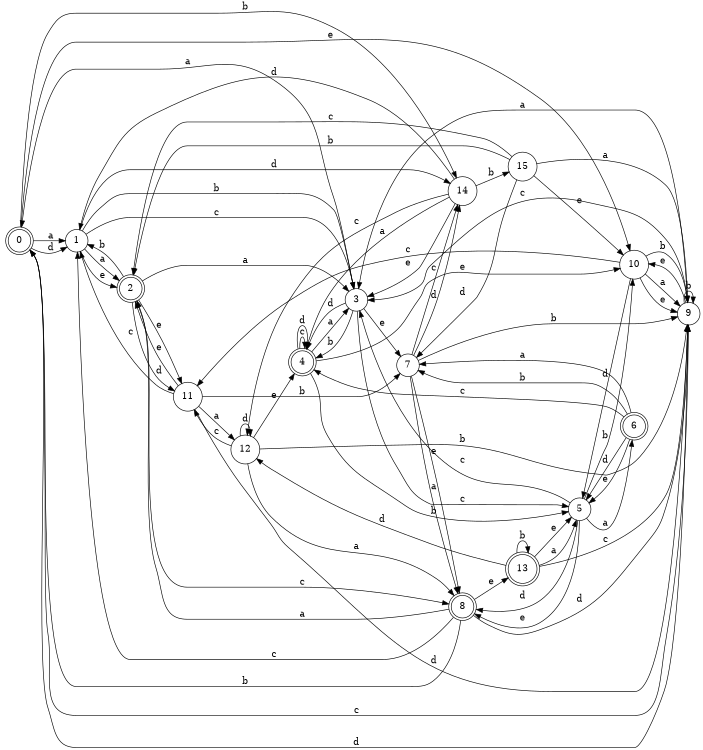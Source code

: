digraph n13_4 {
__start0 [label="" shape="none"];

rankdir=LR;
size="8,5";

s0 [style="rounded,filled", color="black", fillcolor="white" shape="doublecircle", label="0"];
s1 [style="filled", color="black", fillcolor="white" shape="circle", label="1"];
s2 [style="rounded,filled", color="black", fillcolor="white" shape="doublecircle", label="2"];
s3 [style="filled", color="black", fillcolor="white" shape="circle", label="3"];
s4 [style="rounded,filled", color="black", fillcolor="white" shape="doublecircle", label="4"];
s5 [style="filled", color="black", fillcolor="white" shape="circle", label="5"];
s6 [style="rounded,filled", color="black", fillcolor="white" shape="doublecircle", label="6"];
s7 [style="filled", color="black", fillcolor="white" shape="circle", label="7"];
s8 [style="rounded,filled", color="black", fillcolor="white" shape="doublecircle", label="8"];
s9 [style="filled", color="black", fillcolor="white" shape="circle", label="9"];
s10 [style="filled", color="black", fillcolor="white" shape="circle", label="10"];
s11 [style="filled", color="black", fillcolor="white" shape="circle", label="11"];
s12 [style="filled", color="black", fillcolor="white" shape="circle", label="12"];
s13 [style="rounded,filled", color="black", fillcolor="white" shape="doublecircle", label="13"];
s14 [style="filled", color="black", fillcolor="white" shape="circle", label="14"];
s15 [style="filled", color="black", fillcolor="white" shape="circle", label="15"];
s0 -> s1 [label="a"];
s0 -> s14 [label="b"];
s0 -> s9 [label="c"];
s0 -> s1 [label="d"];
s0 -> s10 [label="e"];
s1 -> s2 [label="a"];
s1 -> s3 [label="b"];
s1 -> s3 [label="c"];
s1 -> s14 [label="d"];
s1 -> s2 [label="e"];
s2 -> s3 [label="a"];
s2 -> s1 [label="b"];
s2 -> s8 [label="c"];
s2 -> s11 [label="d"];
s2 -> s11 [label="e"];
s3 -> s0 [label="a"];
s3 -> s4 [label="b"];
s3 -> s5 [label="c"];
s3 -> s4 [label="d"];
s3 -> s7 [label="e"];
s4 -> s3 [label="a"];
s4 -> s5 [label="b"];
s4 -> s4 [label="c"];
s4 -> s4 [label="d"];
s4 -> s10 [label="e"];
s5 -> s6 [label="a"];
s5 -> s10 [label="b"];
s5 -> s3 [label="c"];
s5 -> s8 [label="d"];
s5 -> s8 [label="e"];
s6 -> s7 [label="a"];
s6 -> s7 [label="b"];
s6 -> s4 [label="c"];
s6 -> s5 [label="d"];
s6 -> s5 [label="e"];
s7 -> s8 [label="a"];
s7 -> s9 [label="b"];
s7 -> s14 [label="c"];
s7 -> s14 [label="d"];
s7 -> s8 [label="e"];
s8 -> s2 [label="a"];
s8 -> s0 [label="b"];
s8 -> s1 [label="c"];
s8 -> s9 [label="d"];
s8 -> s13 [label="e"];
s9 -> s3 [label="a"];
s9 -> s9 [label="b"];
s9 -> s3 [label="c"];
s9 -> s0 [label="d"];
s9 -> s10 [label="e"];
s10 -> s9 [label="a"];
s10 -> s9 [label="b"];
s10 -> s11 [label="c"];
s10 -> s5 [label="d"];
s10 -> s9 [label="e"];
s11 -> s12 [label="a"];
s11 -> s7 [label="b"];
s11 -> s1 [label="c"];
s11 -> s9 [label="d"];
s11 -> s2 [label="e"];
s12 -> s8 [label="a"];
s12 -> s9 [label="b"];
s12 -> s11 [label="c"];
s12 -> s12 [label="d"];
s12 -> s4 [label="e"];
s13 -> s5 [label="a"];
s13 -> s13 [label="b"];
s13 -> s9 [label="c"];
s13 -> s12 [label="d"];
s13 -> s5 [label="e"];
s14 -> s4 [label="a"];
s14 -> s15 [label="b"];
s14 -> s12 [label="c"];
s14 -> s1 [label="d"];
s14 -> s3 [label="e"];
s15 -> s9 [label="a"];
s15 -> s2 [label="b"];
s15 -> s2 [label="c"];
s15 -> s7 [label="d"];
s15 -> s10 [label="e"];

}